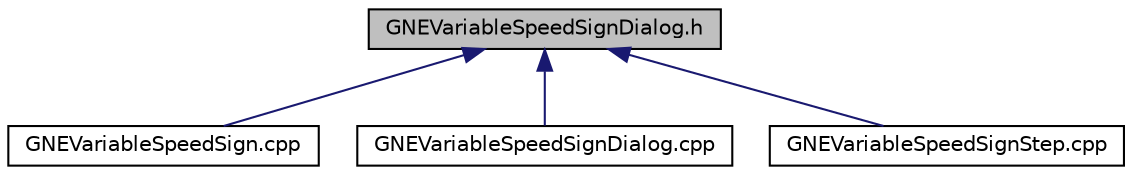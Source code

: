 digraph "GNEVariableSpeedSignDialog.h"
{
  edge [fontname="Helvetica",fontsize="10",labelfontname="Helvetica",labelfontsize="10"];
  node [fontname="Helvetica",fontsize="10",shape=record];
  Node40 [label="GNEVariableSpeedSignDialog.h",height=0.2,width=0.4,color="black", fillcolor="grey75", style="filled", fontcolor="black"];
  Node40 -> Node41 [dir="back",color="midnightblue",fontsize="10",style="solid",fontname="Helvetica"];
  Node41 [label="GNEVariableSpeedSign.cpp",height=0.2,width=0.4,color="black", fillcolor="white", style="filled",URL="$da/d45/_g_n_e_variable_speed_sign_8cpp.html"];
  Node40 -> Node42 [dir="back",color="midnightblue",fontsize="10",style="solid",fontname="Helvetica"];
  Node42 [label="GNEVariableSpeedSignDialog.cpp",height=0.2,width=0.4,color="black", fillcolor="white", style="filled",URL="$d5/d3c/_g_n_e_variable_speed_sign_dialog_8cpp.html"];
  Node40 -> Node43 [dir="back",color="midnightblue",fontsize="10",style="solid",fontname="Helvetica"];
  Node43 [label="GNEVariableSpeedSignStep.cpp",height=0.2,width=0.4,color="black", fillcolor="white", style="filled",URL="$d8/d7a/_g_n_e_variable_speed_sign_step_8cpp.html"];
}
